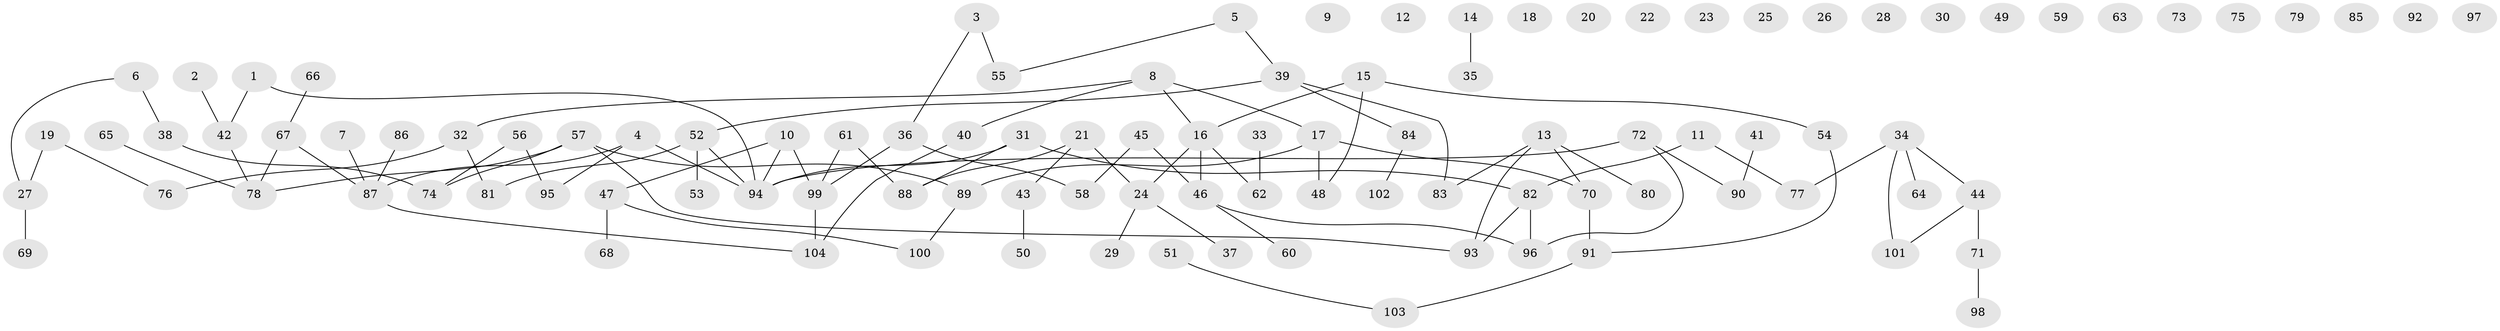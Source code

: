 // coarse degree distribution, {1: 0.3333333333333333, 4: 0.25, 3: 0.08333333333333333, 2: 0.16666666666666666, 6: 0.08333333333333333, 7: 0.08333333333333333}
// Generated by graph-tools (version 1.1) at 2025/35/03/04/25 23:35:45]
// undirected, 104 vertices, 102 edges
graph export_dot {
  node [color=gray90,style=filled];
  1;
  2;
  3;
  4;
  5;
  6;
  7;
  8;
  9;
  10;
  11;
  12;
  13;
  14;
  15;
  16;
  17;
  18;
  19;
  20;
  21;
  22;
  23;
  24;
  25;
  26;
  27;
  28;
  29;
  30;
  31;
  32;
  33;
  34;
  35;
  36;
  37;
  38;
  39;
  40;
  41;
  42;
  43;
  44;
  45;
  46;
  47;
  48;
  49;
  50;
  51;
  52;
  53;
  54;
  55;
  56;
  57;
  58;
  59;
  60;
  61;
  62;
  63;
  64;
  65;
  66;
  67;
  68;
  69;
  70;
  71;
  72;
  73;
  74;
  75;
  76;
  77;
  78;
  79;
  80;
  81;
  82;
  83;
  84;
  85;
  86;
  87;
  88;
  89;
  90;
  91;
  92;
  93;
  94;
  95;
  96;
  97;
  98;
  99;
  100;
  101;
  102;
  103;
  104;
  1 -- 42;
  1 -- 94;
  2 -- 42;
  3 -- 36;
  3 -- 55;
  4 -- 87;
  4 -- 94;
  4 -- 95;
  5 -- 39;
  5 -- 55;
  6 -- 27;
  6 -- 38;
  7 -- 87;
  8 -- 16;
  8 -- 17;
  8 -- 32;
  8 -- 40;
  10 -- 47;
  10 -- 94;
  10 -- 99;
  11 -- 77;
  11 -- 82;
  13 -- 70;
  13 -- 80;
  13 -- 83;
  13 -- 93;
  14 -- 35;
  15 -- 16;
  15 -- 48;
  15 -- 54;
  16 -- 24;
  16 -- 46;
  16 -- 62;
  17 -- 48;
  17 -- 70;
  17 -- 89;
  19 -- 27;
  19 -- 76;
  21 -- 24;
  21 -- 43;
  21 -- 88;
  24 -- 29;
  24 -- 37;
  27 -- 69;
  31 -- 82;
  31 -- 88;
  31 -- 94;
  32 -- 76;
  32 -- 81;
  33 -- 62;
  34 -- 44;
  34 -- 64;
  34 -- 77;
  34 -- 101;
  36 -- 58;
  36 -- 99;
  38 -- 74;
  39 -- 52;
  39 -- 83;
  39 -- 84;
  40 -- 104;
  41 -- 90;
  42 -- 78;
  43 -- 50;
  44 -- 71;
  44 -- 101;
  45 -- 46;
  45 -- 58;
  46 -- 60;
  46 -- 96;
  47 -- 68;
  47 -- 100;
  51 -- 103;
  52 -- 53;
  52 -- 81;
  52 -- 94;
  54 -- 91;
  56 -- 74;
  56 -- 95;
  57 -- 74;
  57 -- 78;
  57 -- 89;
  57 -- 93;
  61 -- 88;
  61 -- 99;
  65 -- 78;
  66 -- 67;
  67 -- 78;
  67 -- 87;
  70 -- 91;
  71 -- 98;
  72 -- 90;
  72 -- 94;
  72 -- 96;
  82 -- 93;
  82 -- 96;
  84 -- 102;
  86 -- 87;
  87 -- 104;
  89 -- 100;
  91 -- 103;
  99 -- 104;
}
